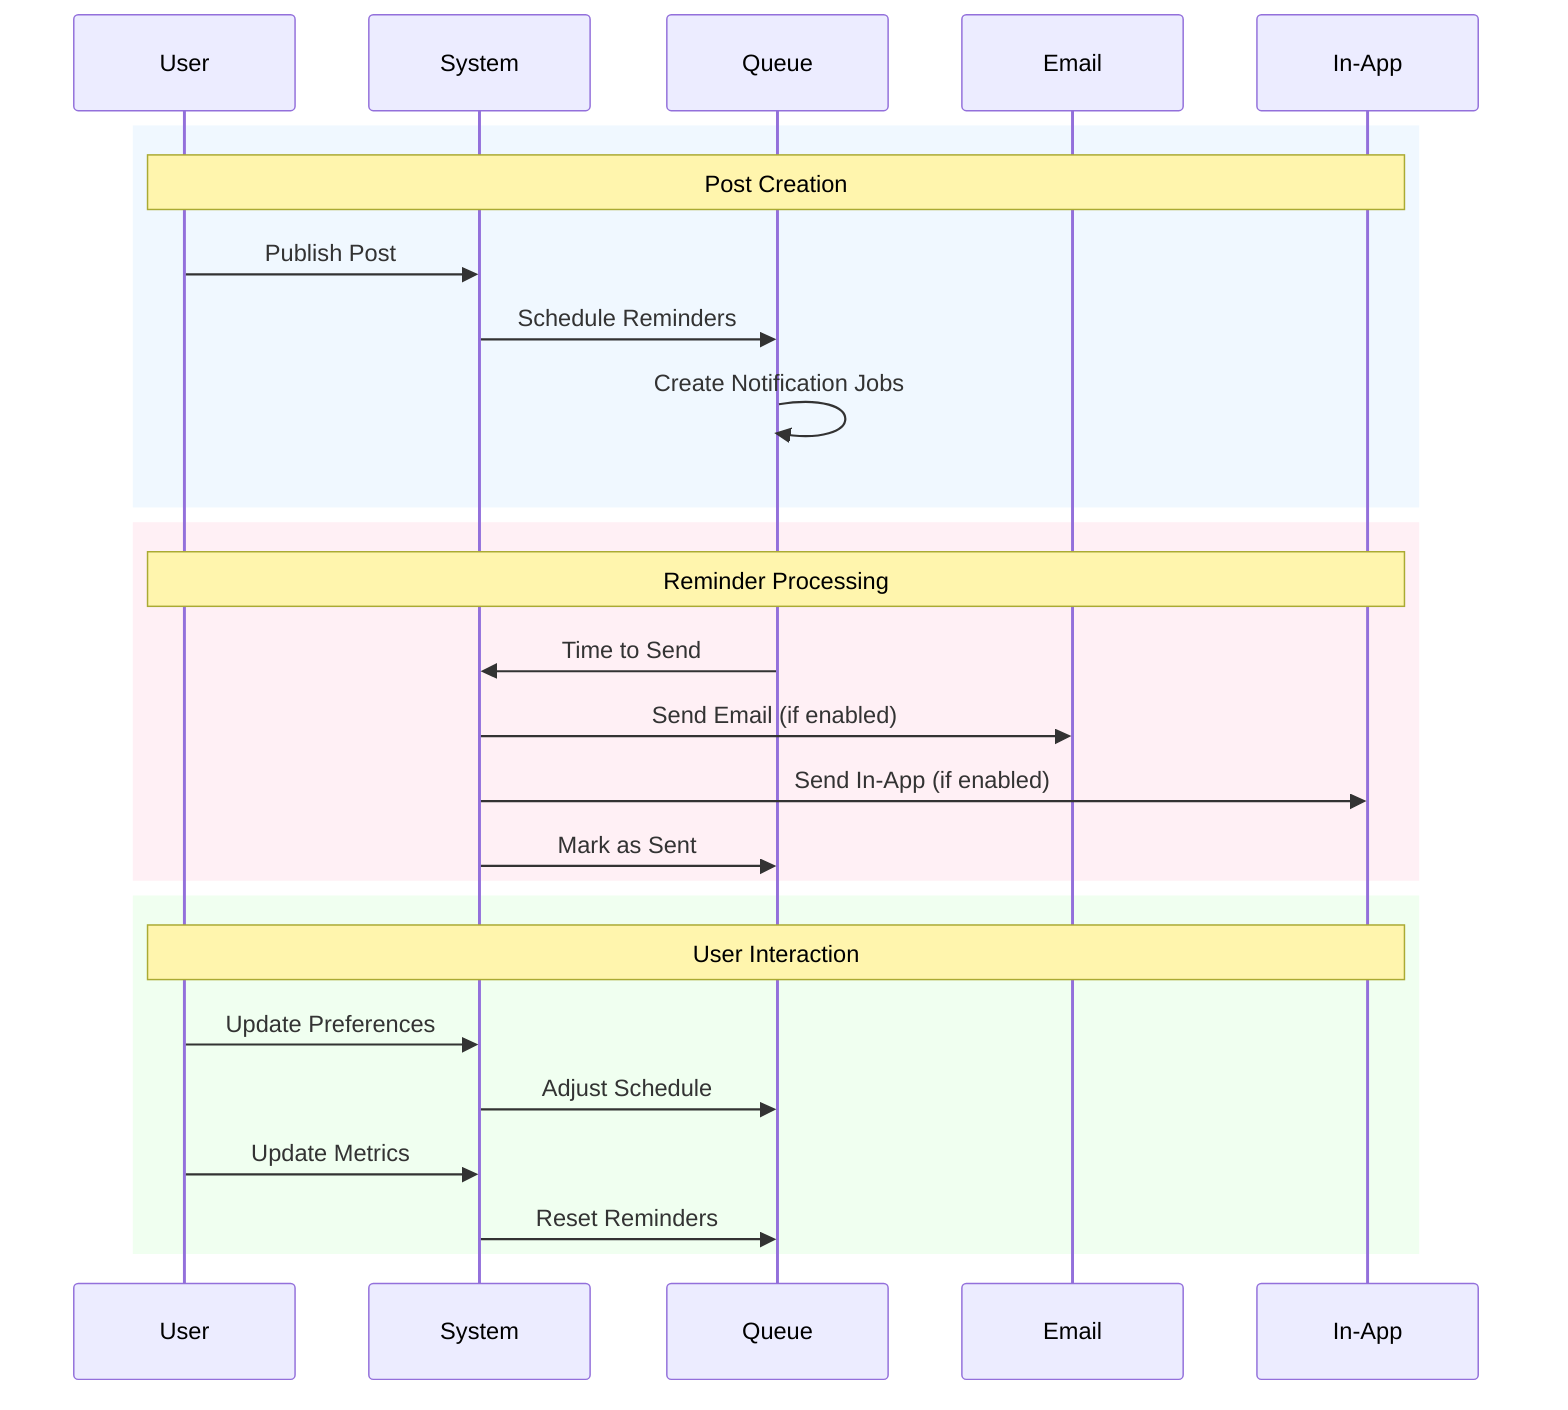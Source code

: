 sequenceDiagram
    participant U as User
    participant S as System
    participant Q as Queue
    participant E as Email
    participant A as In-App
    
    rect rgb(240, 248, 255)
        Note over U,A: Post Creation
        U->>S: Publish Post
        S->>Q: Schedule Reminders
        Q->>Q: Create Notification Jobs
    end
    
    rect rgb(255, 240, 245)
        Note over U,A: Reminder Processing
        Q->>S: Time to Send
        S->>E: Send Email (if enabled)
        S->>A: Send In-App (if enabled)
        S->>Q: Mark as Sent
    end
    
    rect rgb(240, 255, 240)
        Note over U,A: User Interaction
        U->>S: Update Preferences
        S->>Q: Adjust Schedule
        U->>S: Update Metrics
        S->>Q: Reset Reminders
    end